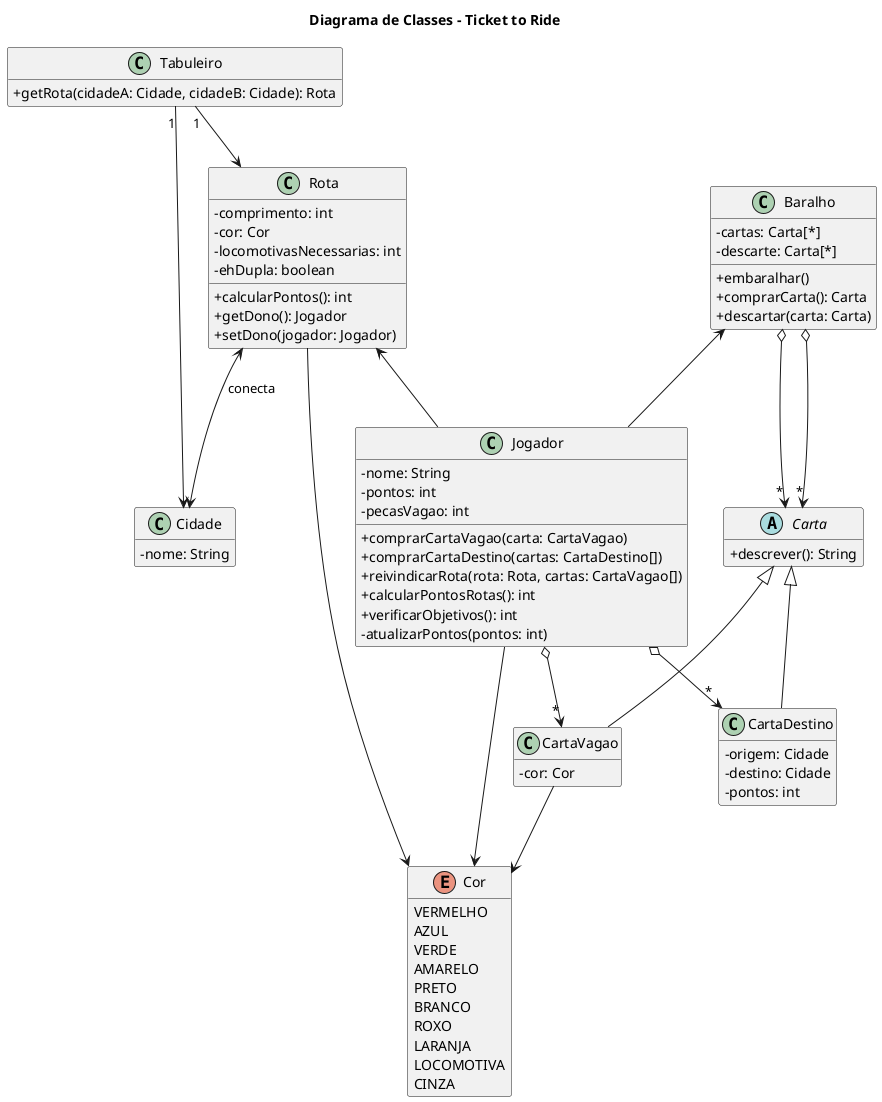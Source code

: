@startuml Diagrama de classes
skinparam classAttributeIconSize 0
hide empty members
title Diagrama de Classes - Ticket to Ride

enum Cor {
  VERMELHO
  AZUL
  VERDE
  AMARELO
  PRETO
  BRANCO
  ROXO
  LARANJA
  LOCOMOTIVA
  CINZA
}

class Tabuleiro {
  + getRota(cidadeA: Cidade, cidadeB: Cidade): Rota
}

class Cidade {
  - nome: String
}

class Rota {
  - comprimento: int
  - cor: Cor
  - locomotivasNecessarias: int
  - ehDupla: boolean
  + calcularPontos(): int
  + getDono(): Jogador
  + setDono(jogador: Jogador)
}

class Jogador {
  - nome: String
  - pontos: int
  - pecasVagao: int
  + comprarCartaVagao(carta: CartaVagao)
  + comprarCartaDestino(cartas: CartaDestino[])
  + reivindicarRota(rota: Rota, cartas: CartaVagao[])
  + calcularPontosRotas(): int
  + verificarObjetivos(): int
  - atualizarPontos(pontos: int)
}

abstract class Carta {
  + descrever(): String
}

class CartaVagao extends Carta {
  - cor: Cor
}

class CartaDestino extends Carta {
  - origem: Cidade
  - destino: Cidade
  - pontos: int
}

class Baralho {
  - cartas: Carta[*]
  - descarte: Carta[*]
  + embaralhar()
  + comprarCarta(): Carta
  + descartar(carta: Carta)
}

' Relacionamentos
Tabuleiro "1" -->  Cidade
Tabuleiro "1" -->  Rota
Rota <--> Cidade : conecta
Rota <-- Jogador
Baralho <-- Jogador
Jogador o--> "*" CartaVagao
Jogador o--> "*" CartaDestino
Baralho o--> "*" Carta
Baralho o--> "*" Carta
Jogador --> Cor
Rota --> Cor
CartaVagao --> Cor

@enduml